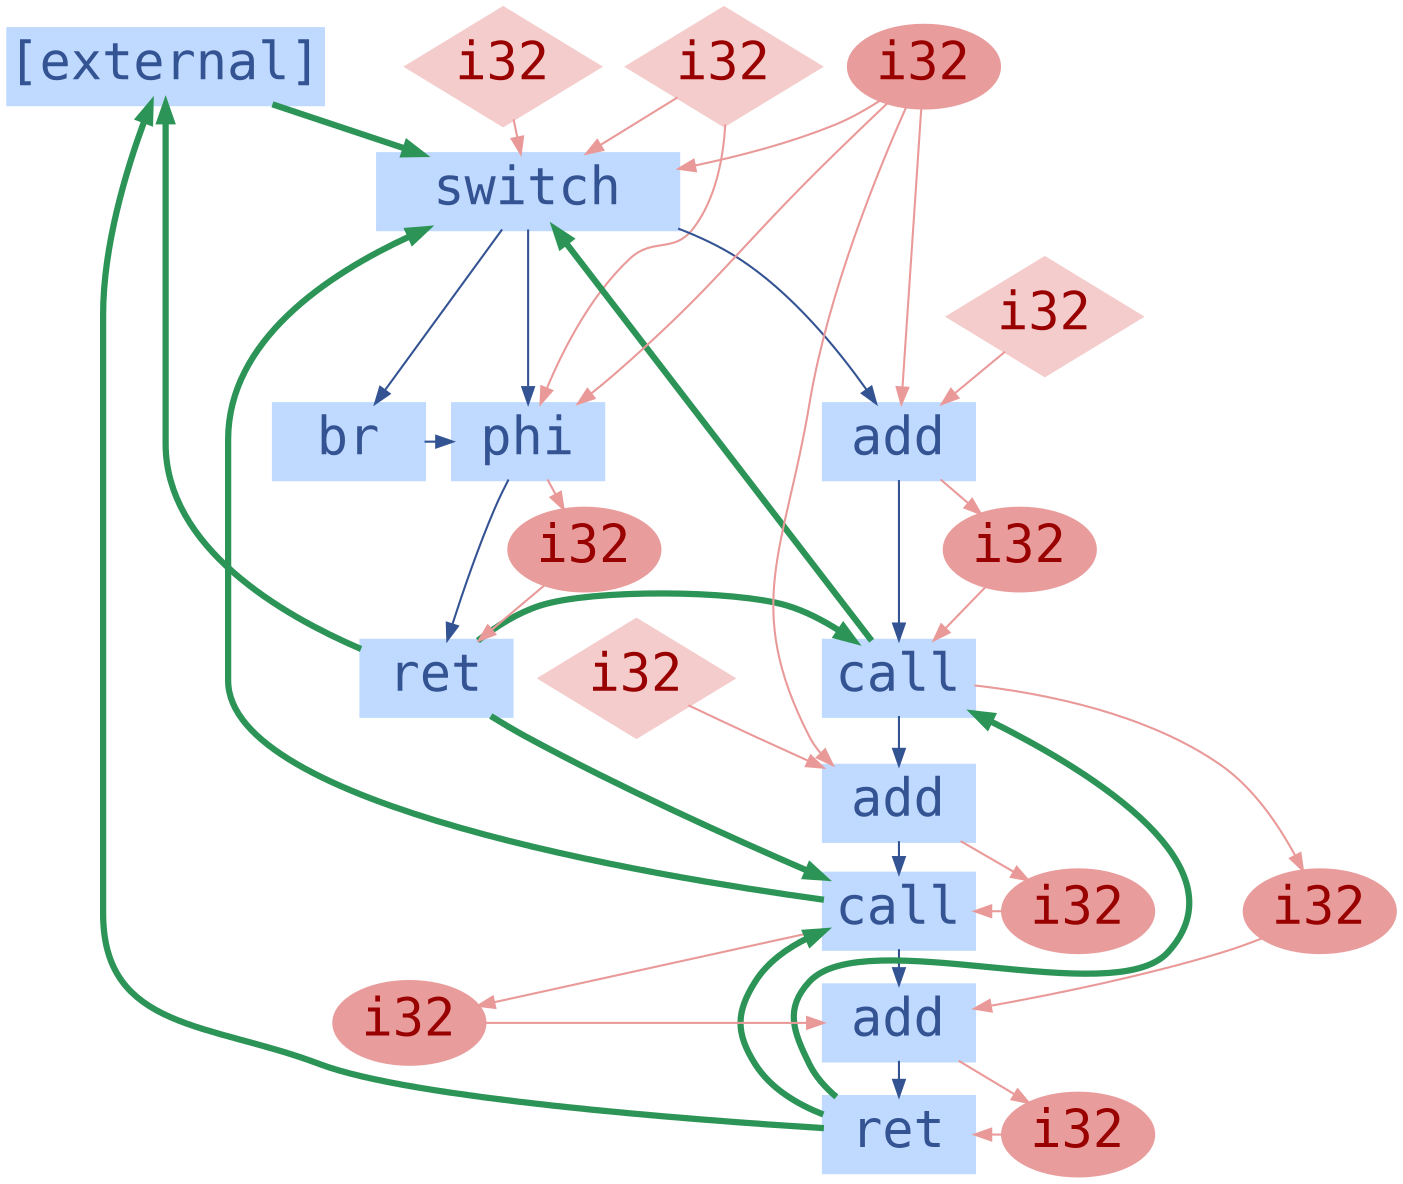 digraph main {
margin=0;

graph [
    // fontname=Inconsolata,
    fontsize=100,
    nodesep=0.2,
    ranksep=0.2,
];
node [
    fontname=Inconsolata,
    fontsize=25,
    penwidth=2,
    margin=0,
];
edge [
    fontname=Inconsolata,
    fontsize=22,
    arrowsize=.8,
    penwidth=1,
]

// === Nodes ===
external            [shape=box, style=filled, fillcolor="#C0DAFF", color="#C0DAFF", fontcolor="#345393" label="[external]", width=2];

// Constants:
const_0             [shape=diamond, margin=0, style=filled, fillcolor="#F4CCCC", width=1, color="#F4CCCC", fontcolor="#990000", label="i32"]; // 0
const_1             [shape=diamond, margin=0, style=filled, fillcolor="#F4CCCC", width=1, color="#F4CCCC", fontcolor="#990000", label="i32"];  // 1
const_minus_1       [shape=diamond, margin=0, style=filled, fillcolor="#F4CCCC", width=1, color="#F4CCCC", fontcolor="#990000", label="i32"];  // -1
const_minus_2       [shape=diamond, margin=0, style=filled, fillcolor="#F4CCCC", width=1, color="#F4CCCC", fontcolor="#990000", label="i32"];  // -2

// Instructions:
inst_switch         [shape=box, style=filled, fillcolor="#C0DAFF", color="#C0DAFF", fontcolor="#345393", width=2, label="switch"];
inst_br             [shape=box, style=filled, fillcolor="#C0DAFF", color="#C0DAFF", fontcolor="#345393", width=1, label="br"];
phi                 [shape=box, style=filled, fillcolor="#C0DAFF", color="#C0DAFF", fontcolor="#345393", width=1, label="phi"];
inst_add_minus_1    [shape=box, style=filled, fillcolor="#C0DAFF", color="#C0DAFF", fontcolor="#345393", width=1, label="add"];
call_1              [shape=box, style=filled, fillcolor="#C0DAFF", color="#C0DAFF", fontcolor="#345393", width=1, label="call"];
inst_add_minus_2    [shape=box, style=filled, fillcolor="#C0DAFF", color="#C0DAFF", fontcolor="#345393", width=1, label="add"];
call_2              [shape=box, style=filled, fillcolor="#C0DAFF", color="#C0DAFF", fontcolor="#345393", width=1, label="call"];
add_3               [shape=box, style=filled, fillcolor="#C0DAFF", color="#C0DAFF", fontcolor="#345393", width=1, label="add"];
ret_2               [shape=box, style=filled, fillcolor="#C0DAFF", color="#C0DAFF", fontcolor="#345393", width=1, label="ret"];
ret_1               [shape=box, style=filled, fillcolor="#C0DAFF", color="#C0DAFF", fontcolor="#345393", width=1, label="ret"];

// Variables:
arg_0               [shape=ellipse, style=filled, fillcolor="#E99C9C", color="#E99C9C", width=1, fontcolor="#990000", label="i32"]; // %0
var_4               [shape=ellipse, style=filled, fillcolor="#E99C9C", color="#E99C9C", width=1, fontcolor="#990000", label="i32"];  // %4
var_5               [shape=ellipse, style=filled, fillcolor="#E99C9C", color="#E99C9C", width=1, fontcolor="#990000", label="i32"];  // %5
var_6               [shape=ellipse, style=filled, fillcolor="#E99C9C", color="#E99C9C", width=1, fontcolor="#990000", label="i32"];  // %6
var_7               [shape=ellipse, style=filled, fillcolor="#E99C9C", color="#E99C9C", width=1, fontcolor="#990000", label="i32"];  // %7
var_8               [shape=ellipse, style=filled, fillcolor="#E99C9C", color="#E99C9C", width=1, fontcolor="#990000", label="i32"];  // %8
var_10              [shape=ellipse, style=filled, fillcolor="#E99C9C", color="#E99C9C", width=1, fontcolor="#990000", label="i32"];  // %10


// === Edges ===

// Control edges:
inst_switch -> inst_add_minus_1 [color="#345393", weight=10, labelfontcolor="#345393", minlen=2];
inst_switch -> phi              [color="#345393", weight=10, labelfontcolor="#345393", minlen=2];
inst_switch -> inst_br          [color="#345393", weight=10, labelfontcolor="#345393", minlen=2];
inst_br -> phi                  [color="#345393", weight=10];
inst_add_minus_1 -> call_1      [color="#345393", weight=10];
call_1 -> inst_add_minus_2      [color="#345393", weight=10];
inst_add_minus_2 -> call_2      [color="#345393", weight=10];
call_2 -> add_3                 [color="#345393", weight=10];
add_3 -> ret_2                  [color="#345393", weight=10];
phi -> ret_1                    [color="#345393", weight=10];

// Data edges:
inst_add_minus_1 -> var_4       [color="#EA9999", labelfontcolor="#990000", weight=0];
call_1 -> var_5                 [color="#EA9999", labelfontcolor="#990000", weight=0];
var_4 -> call_1                 [color="#EA9999", labelfontcolor="#990000", weight=0];
inst_add_minus_2 -> var_6       [color="#EA9999", labelfontcolor="#990000", weight=0];
call_2 -> var_7                 [color="#EA9999", labelfontcolor="#990000", weight=0];
var_6 -> call_2                 [color="#EA9999", labelfontcolor="#990000", weight=0];
add_3 -> var_8                  [color="#EA9999", labelfontcolor="#990000", weight=0];
var_7 -> add_3                  [color="#EA9999", labelfontcolor="#990000", weight=0];
var_5 -> add_3                  [color="#EA9999", labelfontcolor="#990000", weight=0];
var_8 -> ret_2                  [color="#EA9999", labelfontcolor="#990000", weight=0];
phi -> var_10                   [color="#EA9999", labelfontcolor="#990000", weight=0];
var_10 -> ret_1                 [color="#EA9999", labelfontcolor="#990000", weight=0];
arg_0 -> inst_switch            [color="#EA9999", labelfontcolor="#990000", weight=0];
arg_0 -> inst_add_minus_1       [color="#EA9999", labelfontcolor="#990000", weight=0];
arg_0 -> inst_add_minus_2       [color="#EA9999", labelfontcolor="#990000", weight=0];
arg_0 -> phi                    [color="#EA9999", labelfontcolor="#990000", weight=0];

// Data edges (constants):

const_0 -> inst_switch              [color="#EA9999", labelfontcolor="#990000"];
const_1 -> inst_switch              [color="#EA9999", labelfontcolor="#990000"];
const_1 -> phi                      [color="#EA9999", labelfontcolor="#990000"];
const_minus_1 -> inst_add_minus_1   [color="#EA9999", labelfontcolor="#990000"];
const_minus_2 -> inst_add_minus_2   [color="#EA9999", labelfontcolor="#990000"];

// Call edges
external -> inst_switch         [color="#2c9456", penwidth=3, weight=1];
ret_2 -> external               [color="#2c9456", penwidth=3, weight=1];
ret_1 -> external               [color="#2c9456", penwidth=3, weight=1];
ret_1 -> call_2                 [color="#2c9456", penwidth=3, weight=1];
ret_1 -> call_1                 [color="#2c9456", penwidth=3, weight=1];
call_1 -> inst_switch           [color="#2c9456", penwidth=3, weight=1];
call_2 -> inst_switch           [color="#2c9456", penwidth=3, weight=1];
ret_2 -> call_2                 [color="#2c9456", penwidth=3, weight=1];
ret_2 -> call_1                 [color="#2c9456", penwidth=3, weight=1];

rankdir = TB;
{rank = same; inst_add_minus_1; phi; inst_br;}
{rank = same; ret_1; call_1;}
{rank = same; call_2, var_5, var_6;}
{rank = same; add_3, var_7;}
{rank = same; ret_2, var_8;}
}

